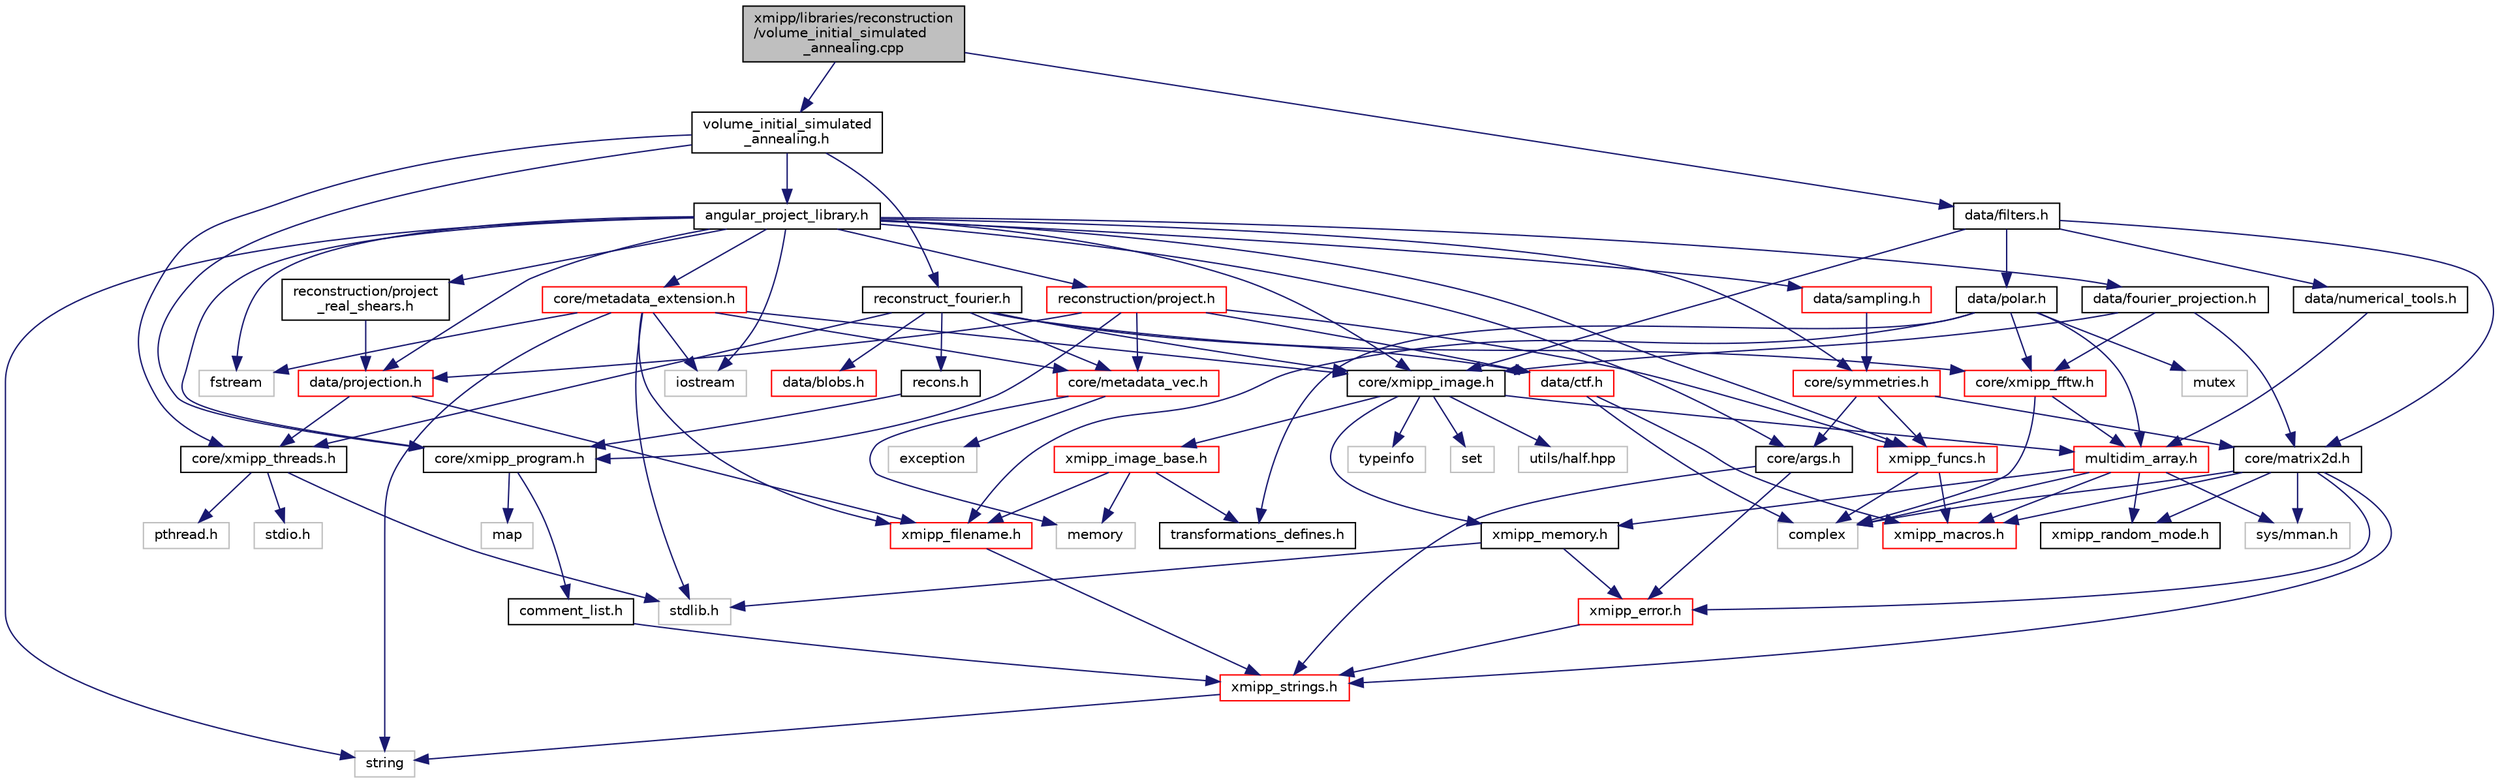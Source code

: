 digraph "xmipp/libraries/reconstruction/volume_initial_simulated_annealing.cpp"
{
  edge [fontname="Helvetica",fontsize="10",labelfontname="Helvetica",labelfontsize="10"];
  node [fontname="Helvetica",fontsize="10",shape=record];
  Node0 [label="xmipp/libraries/reconstruction\l/volume_initial_simulated\l_annealing.cpp",height=0.2,width=0.4,color="black", fillcolor="grey75", style="filled", fontcolor="black"];
  Node0 -> Node1 [color="midnightblue",fontsize="10",style="solid",fontname="Helvetica"];
  Node1 [label="volume_initial_simulated\l_annealing.h",height=0.2,width=0.4,color="black", fillcolor="white", style="filled",URL="$volume__initial__simulated__annealing_8h.html"];
  Node1 -> Node2 [color="midnightblue",fontsize="10",style="solid",fontname="Helvetica"];
  Node2 [label="core/xmipp_program.h",height=0.2,width=0.4,color="black", fillcolor="white", style="filled",URL="$xmipp__program_8h.html"];
  Node2 -> Node3 [color="midnightblue",fontsize="10",style="solid",fontname="Helvetica"];
  Node3 [label="map",height=0.2,width=0.4,color="grey75", fillcolor="white", style="filled"];
  Node2 -> Node4 [color="midnightblue",fontsize="10",style="solid",fontname="Helvetica"];
  Node4 [label="comment_list.h",height=0.2,width=0.4,color="black", fillcolor="white", style="filled",URL="$comment__list_8h.html"];
  Node4 -> Node5 [color="midnightblue",fontsize="10",style="solid",fontname="Helvetica"];
  Node5 [label="xmipp_strings.h",height=0.2,width=0.4,color="red", fillcolor="white", style="filled",URL="$xmipp__strings_8h.html"];
  Node5 -> Node7 [color="midnightblue",fontsize="10",style="solid",fontname="Helvetica"];
  Node7 [label="string",height=0.2,width=0.4,color="grey75", fillcolor="white", style="filled"];
  Node1 -> Node9 [color="midnightblue",fontsize="10",style="solid",fontname="Helvetica"];
  Node9 [label="core/xmipp_threads.h",height=0.2,width=0.4,color="black", fillcolor="white", style="filled",URL="$xmipp__threads_8h.html"];
  Node9 -> Node10 [color="midnightblue",fontsize="10",style="solid",fontname="Helvetica"];
  Node10 [label="pthread.h",height=0.2,width=0.4,color="grey75", fillcolor="white", style="filled"];
  Node9 -> Node11 [color="midnightblue",fontsize="10",style="solid",fontname="Helvetica"];
  Node11 [label="stdio.h",height=0.2,width=0.4,color="grey75", fillcolor="white", style="filled"];
  Node9 -> Node12 [color="midnightblue",fontsize="10",style="solid",fontname="Helvetica"];
  Node12 [label="stdlib.h",height=0.2,width=0.4,color="grey75", fillcolor="white", style="filled"];
  Node1 -> Node13 [color="midnightblue",fontsize="10",style="solid",fontname="Helvetica"];
  Node13 [label="reconstruct_fourier.h",height=0.2,width=0.4,color="black", fillcolor="white", style="filled",URL="$reconstruct__fourier_8h.html"];
  Node13 -> Node14 [color="midnightblue",fontsize="10",style="solid",fontname="Helvetica"];
  Node14 [label="core/metadata_vec.h",height=0.2,width=0.4,color="red", fillcolor="white", style="filled",URL="$metadata__vec_8h.html"];
  Node14 -> Node15 [color="midnightblue",fontsize="10",style="solid",fontname="Helvetica"];
  Node15 [label="memory",height=0.2,width=0.4,color="grey75", fillcolor="white", style="filled"];
  Node14 -> Node16 [color="midnightblue",fontsize="10",style="solid",fontname="Helvetica"];
  Node16 [label="exception",height=0.2,width=0.4,color="grey75", fillcolor="white", style="filled"];
  Node13 -> Node43 [color="midnightblue",fontsize="10",style="solid",fontname="Helvetica"];
  Node43 [label="core/xmipp_fftw.h",height=0.2,width=0.4,color="red", fillcolor="white", style="filled",URL="$xmipp__fftw_8h.html"];
  Node43 -> Node44 [color="midnightblue",fontsize="10",style="solid",fontname="Helvetica"];
  Node44 [label="complex",height=0.2,width=0.4,color="grey75", fillcolor="white", style="filled"];
  Node43 -> Node46 [color="midnightblue",fontsize="10",style="solid",fontname="Helvetica"];
  Node46 [label="multidim_array.h",height=0.2,width=0.4,color="red", fillcolor="white", style="filled",URL="$multidim__array_8h.html"];
  Node46 -> Node47 [color="midnightblue",fontsize="10",style="solid",fontname="Helvetica"];
  Node47 [label="xmipp_macros.h",height=0.2,width=0.4,color="red", fillcolor="white", style="filled",URL="$xmipp__macros_8h.html"];
  Node46 -> Node42 [color="midnightblue",fontsize="10",style="solid",fontname="Helvetica"];
  Node42 [label="sys/mman.h",height=0.2,width=0.4,color="grey75", fillcolor="white", style="filled"];
  Node46 -> Node44 [color="midnightblue",fontsize="10",style="solid",fontname="Helvetica"];
  Node46 -> Node50 [color="midnightblue",fontsize="10",style="solid",fontname="Helvetica"];
  Node50 [label="xmipp_random_mode.h",height=0.2,width=0.4,color="black", fillcolor="white", style="filled",URL="$xmipp__random__mode_8h.html"];
  Node46 -> Node55 [color="midnightblue",fontsize="10",style="solid",fontname="Helvetica"];
  Node55 [label="xmipp_memory.h",height=0.2,width=0.4,color="black", fillcolor="white", style="filled",URL="$xmipp__memory_8h.html"];
  Node55 -> Node12 [color="midnightblue",fontsize="10",style="solid",fontname="Helvetica"];
  Node55 -> Node23 [color="midnightblue",fontsize="10",style="solid",fontname="Helvetica"];
  Node23 [label="xmipp_error.h",height=0.2,width=0.4,color="red", fillcolor="white", style="filled",URL="$xmipp__error_8h.html"];
  Node23 -> Node5 [color="midnightblue",fontsize="10",style="solid",fontname="Helvetica"];
  Node13 -> Node63 [color="midnightblue",fontsize="10",style="solid",fontname="Helvetica"];
  Node63 [label="core/xmipp_image.h",height=0.2,width=0.4,color="black", fillcolor="white", style="filled",URL="$xmipp__image_8h.html"];
  Node63 -> Node64 [color="midnightblue",fontsize="10",style="solid",fontname="Helvetica"];
  Node64 [label="typeinfo",height=0.2,width=0.4,color="grey75", fillcolor="white", style="filled"];
  Node63 -> Node65 [color="midnightblue",fontsize="10",style="solid",fontname="Helvetica"];
  Node65 [label="set",height=0.2,width=0.4,color="grey75", fillcolor="white", style="filled"];
  Node63 -> Node46 [color="midnightblue",fontsize="10",style="solid",fontname="Helvetica"];
  Node63 -> Node66 [color="midnightblue",fontsize="10",style="solid",fontname="Helvetica"];
  Node66 [label="xmipp_image_base.h",height=0.2,width=0.4,color="red", fillcolor="white", style="filled",URL="$xmipp__image__base_8h.html"];
  Node66 -> Node15 [color="midnightblue",fontsize="10",style="solid",fontname="Helvetica"];
  Node66 -> Node25 [color="midnightblue",fontsize="10",style="solid",fontname="Helvetica"];
  Node25 [label="xmipp_filename.h",height=0.2,width=0.4,color="red", fillcolor="white", style="filled",URL="$xmipp__filename_8h.html"];
  Node25 -> Node5 [color="midnightblue",fontsize="10",style="solid",fontname="Helvetica"];
  Node66 -> Node68 [color="midnightblue",fontsize="10",style="solid",fontname="Helvetica"];
  Node68 [label="transformations_defines.h",height=0.2,width=0.4,color="black", fillcolor="white", style="filled",URL="$transformations__defines_8h.html"];
  Node63 -> Node55 [color="midnightblue",fontsize="10",style="solid",fontname="Helvetica"];
  Node63 -> Node59 [color="midnightblue",fontsize="10",style="solid",fontname="Helvetica"];
  Node59 [label="utils/half.hpp",height=0.2,width=0.4,color="grey75", fillcolor="white", style="filled"];
  Node13 -> Node9 [color="midnightblue",fontsize="10",style="solid",fontname="Helvetica"];
  Node13 -> Node85 [color="midnightblue",fontsize="10",style="solid",fontname="Helvetica"];
  Node85 [label="data/blobs.h",height=0.2,width=0.4,color="red", fillcolor="white", style="filled",URL="$blobs_8h.html"];
  Node13 -> Node90 [color="midnightblue",fontsize="10",style="solid",fontname="Helvetica"];
  Node90 [label="data/ctf.h",height=0.2,width=0.4,color="red", fillcolor="white", style="filled",URL="$ctf_8h.html"];
  Node90 -> Node44 [color="midnightblue",fontsize="10",style="solid",fontname="Helvetica"];
  Node90 -> Node47 [color="midnightblue",fontsize="10",style="solid",fontname="Helvetica"];
  Node13 -> Node101 [color="midnightblue",fontsize="10",style="solid",fontname="Helvetica"];
  Node101 [label="recons.h",height=0.2,width=0.4,color="black", fillcolor="white", style="filled",URL="$recons_8h.html"];
  Node101 -> Node2 [color="midnightblue",fontsize="10",style="solid",fontname="Helvetica"];
  Node1 -> Node102 [color="midnightblue",fontsize="10",style="solid",fontname="Helvetica"];
  Node102 [label="angular_project_library.h",height=0.2,width=0.4,color="black", fillcolor="white", style="filled",URL="$angular__project__library_8h.html"];
  Node102 -> Node103 [color="midnightblue",fontsize="10",style="solid",fontname="Helvetica"];
  Node103 [label="data/sampling.h",height=0.2,width=0.4,color="red", fillcolor="white", style="filled",URL="$sampling_8h.html"];
  Node103 -> Node104 [color="midnightblue",fontsize="10",style="solid",fontname="Helvetica"];
  Node104 [label="core/symmetries.h",height=0.2,width=0.4,color="red", fillcolor="white", style="filled",URL="$ore_2core_2symmetries_8h.html"];
  Node104 -> Node89 [color="midnightblue",fontsize="10",style="solid",fontname="Helvetica"];
  Node89 [label="core/matrix2d.h",height=0.2,width=0.4,color="black", fillcolor="white", style="filled",URL="$matrix2d_8h.html"];
  Node89 -> Node44 [color="midnightblue",fontsize="10",style="solid",fontname="Helvetica"];
  Node89 -> Node50 [color="midnightblue",fontsize="10",style="solid",fontname="Helvetica"];
  Node89 -> Node47 [color="midnightblue",fontsize="10",style="solid",fontname="Helvetica"];
  Node89 -> Node23 [color="midnightblue",fontsize="10",style="solid",fontname="Helvetica"];
  Node89 -> Node5 [color="midnightblue",fontsize="10",style="solid",fontname="Helvetica"];
  Node89 -> Node42 [color="midnightblue",fontsize="10",style="solid",fontname="Helvetica"];
  Node104 -> Node61 [color="midnightblue",fontsize="10",style="solid",fontname="Helvetica"];
  Node61 [label="xmipp_funcs.h",height=0.2,width=0.4,color="red", fillcolor="white", style="filled",URL="$xmipp__funcs_8h.html"];
  Node61 -> Node44 [color="midnightblue",fontsize="10",style="solid",fontname="Helvetica"];
  Node61 -> Node47 [color="midnightblue",fontsize="10",style="solid",fontname="Helvetica"];
  Node104 -> Node88 [color="midnightblue",fontsize="10",style="solid",fontname="Helvetica"];
  Node88 [label="core/args.h",height=0.2,width=0.4,color="black", fillcolor="white", style="filled",URL="$args_8h.html"];
  Node88 -> Node5 [color="midnightblue",fontsize="10",style="solid",fontname="Helvetica"];
  Node88 -> Node23 [color="midnightblue",fontsize="10",style="solid",fontname="Helvetica"];
  Node102 -> Node104 [color="midnightblue",fontsize="10",style="solid",fontname="Helvetica"];
  Node102 -> Node88 [color="midnightblue",fontsize="10",style="solid",fontname="Helvetica"];
  Node102 -> Node106 [color="midnightblue",fontsize="10",style="solid",fontname="Helvetica"];
  Node106 [label="fstream",height=0.2,width=0.4,color="grey75", fillcolor="white", style="filled"];
  Node102 -> Node22 [color="midnightblue",fontsize="10",style="solid",fontname="Helvetica"];
  Node22 [label="iostream",height=0.2,width=0.4,color="grey75", fillcolor="white", style="filled"];
  Node102 -> Node7 [color="midnightblue",fontsize="10",style="solid",fontname="Helvetica"];
  Node102 -> Node107 [color="midnightblue",fontsize="10",style="solid",fontname="Helvetica"];
  Node107 [label="data/projection.h",height=0.2,width=0.4,color="red", fillcolor="white", style="filled",URL="$projection_8h.html"];
  Node107 -> Node25 [color="midnightblue",fontsize="10",style="solid",fontname="Helvetica"];
  Node107 -> Node9 [color="midnightblue",fontsize="10",style="solid",fontname="Helvetica"];
  Node102 -> Node63 [color="midnightblue",fontsize="10",style="solid",fontname="Helvetica"];
  Node102 -> Node61 [color="midnightblue",fontsize="10",style="solid",fontname="Helvetica"];
  Node102 -> Node2 [color="midnightblue",fontsize="10",style="solid",fontname="Helvetica"];
  Node102 -> Node108 [color="midnightblue",fontsize="10",style="solid",fontname="Helvetica"];
  Node108 [label="core/metadata_extension.h",height=0.2,width=0.4,color="red", fillcolor="white", style="filled",URL="$metadata__extension_8h.html"];
  Node108 -> Node25 [color="midnightblue",fontsize="10",style="solid",fontname="Helvetica"];
  Node108 -> Node63 [color="midnightblue",fontsize="10",style="solid",fontname="Helvetica"];
  Node108 -> Node14 [color="midnightblue",fontsize="10",style="solid",fontname="Helvetica"];
  Node108 -> Node12 [color="midnightblue",fontsize="10",style="solid",fontname="Helvetica"];
  Node108 -> Node106 [color="midnightblue",fontsize="10",style="solid",fontname="Helvetica"];
  Node108 -> Node22 [color="midnightblue",fontsize="10",style="solid",fontname="Helvetica"];
  Node108 -> Node7 [color="midnightblue",fontsize="10",style="solid",fontname="Helvetica"];
  Node102 -> Node109 [color="midnightblue",fontsize="10",style="solid",fontname="Helvetica"];
  Node109 [label="reconstruction/project\l_real_shears.h",height=0.2,width=0.4,color="black", fillcolor="white", style="filled",URL="$project__real__shears_8h.html"];
  Node109 -> Node107 [color="midnightblue",fontsize="10",style="solid",fontname="Helvetica"];
  Node102 -> Node110 [color="midnightblue",fontsize="10",style="solid",fontname="Helvetica"];
  Node110 [label="data/fourier_projection.h",height=0.2,width=0.4,color="black", fillcolor="white", style="filled",URL="$fourier__projection_8h.html"];
  Node110 -> Node89 [color="midnightblue",fontsize="10",style="solid",fontname="Helvetica"];
  Node110 -> Node43 [color="midnightblue",fontsize="10",style="solid",fontname="Helvetica"];
  Node110 -> Node63 [color="midnightblue",fontsize="10",style="solid",fontname="Helvetica"];
  Node102 -> Node111 [color="midnightblue",fontsize="10",style="solid",fontname="Helvetica"];
  Node111 [label="reconstruction/project.h",height=0.2,width=0.4,color="red", fillcolor="white", style="filled",URL="$project_8h.html"];
  Node111 -> Node61 [color="midnightblue",fontsize="10",style="solid",fontname="Helvetica"];
  Node111 -> Node14 [color="midnightblue",fontsize="10",style="solid",fontname="Helvetica"];
  Node111 -> Node107 [color="midnightblue",fontsize="10",style="solid",fontname="Helvetica"];
  Node111 -> Node2 [color="midnightblue",fontsize="10",style="solid",fontname="Helvetica"];
  Node111 -> Node90 [color="midnightblue",fontsize="10",style="solid",fontname="Helvetica"];
  Node0 -> Node116 [color="midnightblue",fontsize="10",style="solid",fontname="Helvetica"];
  Node116 [label="data/filters.h",height=0.2,width=0.4,color="black", fillcolor="white", style="filled",URL="$filters_8h.html"];
  Node116 -> Node63 [color="midnightblue",fontsize="10",style="solid",fontname="Helvetica"];
  Node116 -> Node89 [color="midnightblue",fontsize="10",style="solid",fontname="Helvetica"];
  Node116 -> Node117 [color="midnightblue",fontsize="10",style="solid",fontname="Helvetica"];
  Node117 [label="data/numerical_tools.h",height=0.2,width=0.4,color="black", fillcolor="white", style="filled",URL="$numerical__tools_8h.html"];
  Node117 -> Node46 [color="midnightblue",fontsize="10",style="solid",fontname="Helvetica"];
  Node116 -> Node118 [color="midnightblue",fontsize="10",style="solid",fontname="Helvetica"];
  Node118 [label="data/polar.h",height=0.2,width=0.4,color="black", fillcolor="white", style="filled",URL="$polar_8h.html"];
  Node118 -> Node119 [color="midnightblue",fontsize="10",style="solid",fontname="Helvetica"];
  Node119 [label="mutex",height=0.2,width=0.4,color="grey75", fillcolor="white", style="filled"];
  Node118 -> Node46 [color="midnightblue",fontsize="10",style="solid",fontname="Helvetica"];
  Node118 -> Node68 [color="midnightblue",fontsize="10",style="solid",fontname="Helvetica"];
  Node118 -> Node43 [color="midnightblue",fontsize="10",style="solid",fontname="Helvetica"];
  Node118 -> Node25 [color="midnightblue",fontsize="10",style="solid",fontname="Helvetica"];
}
